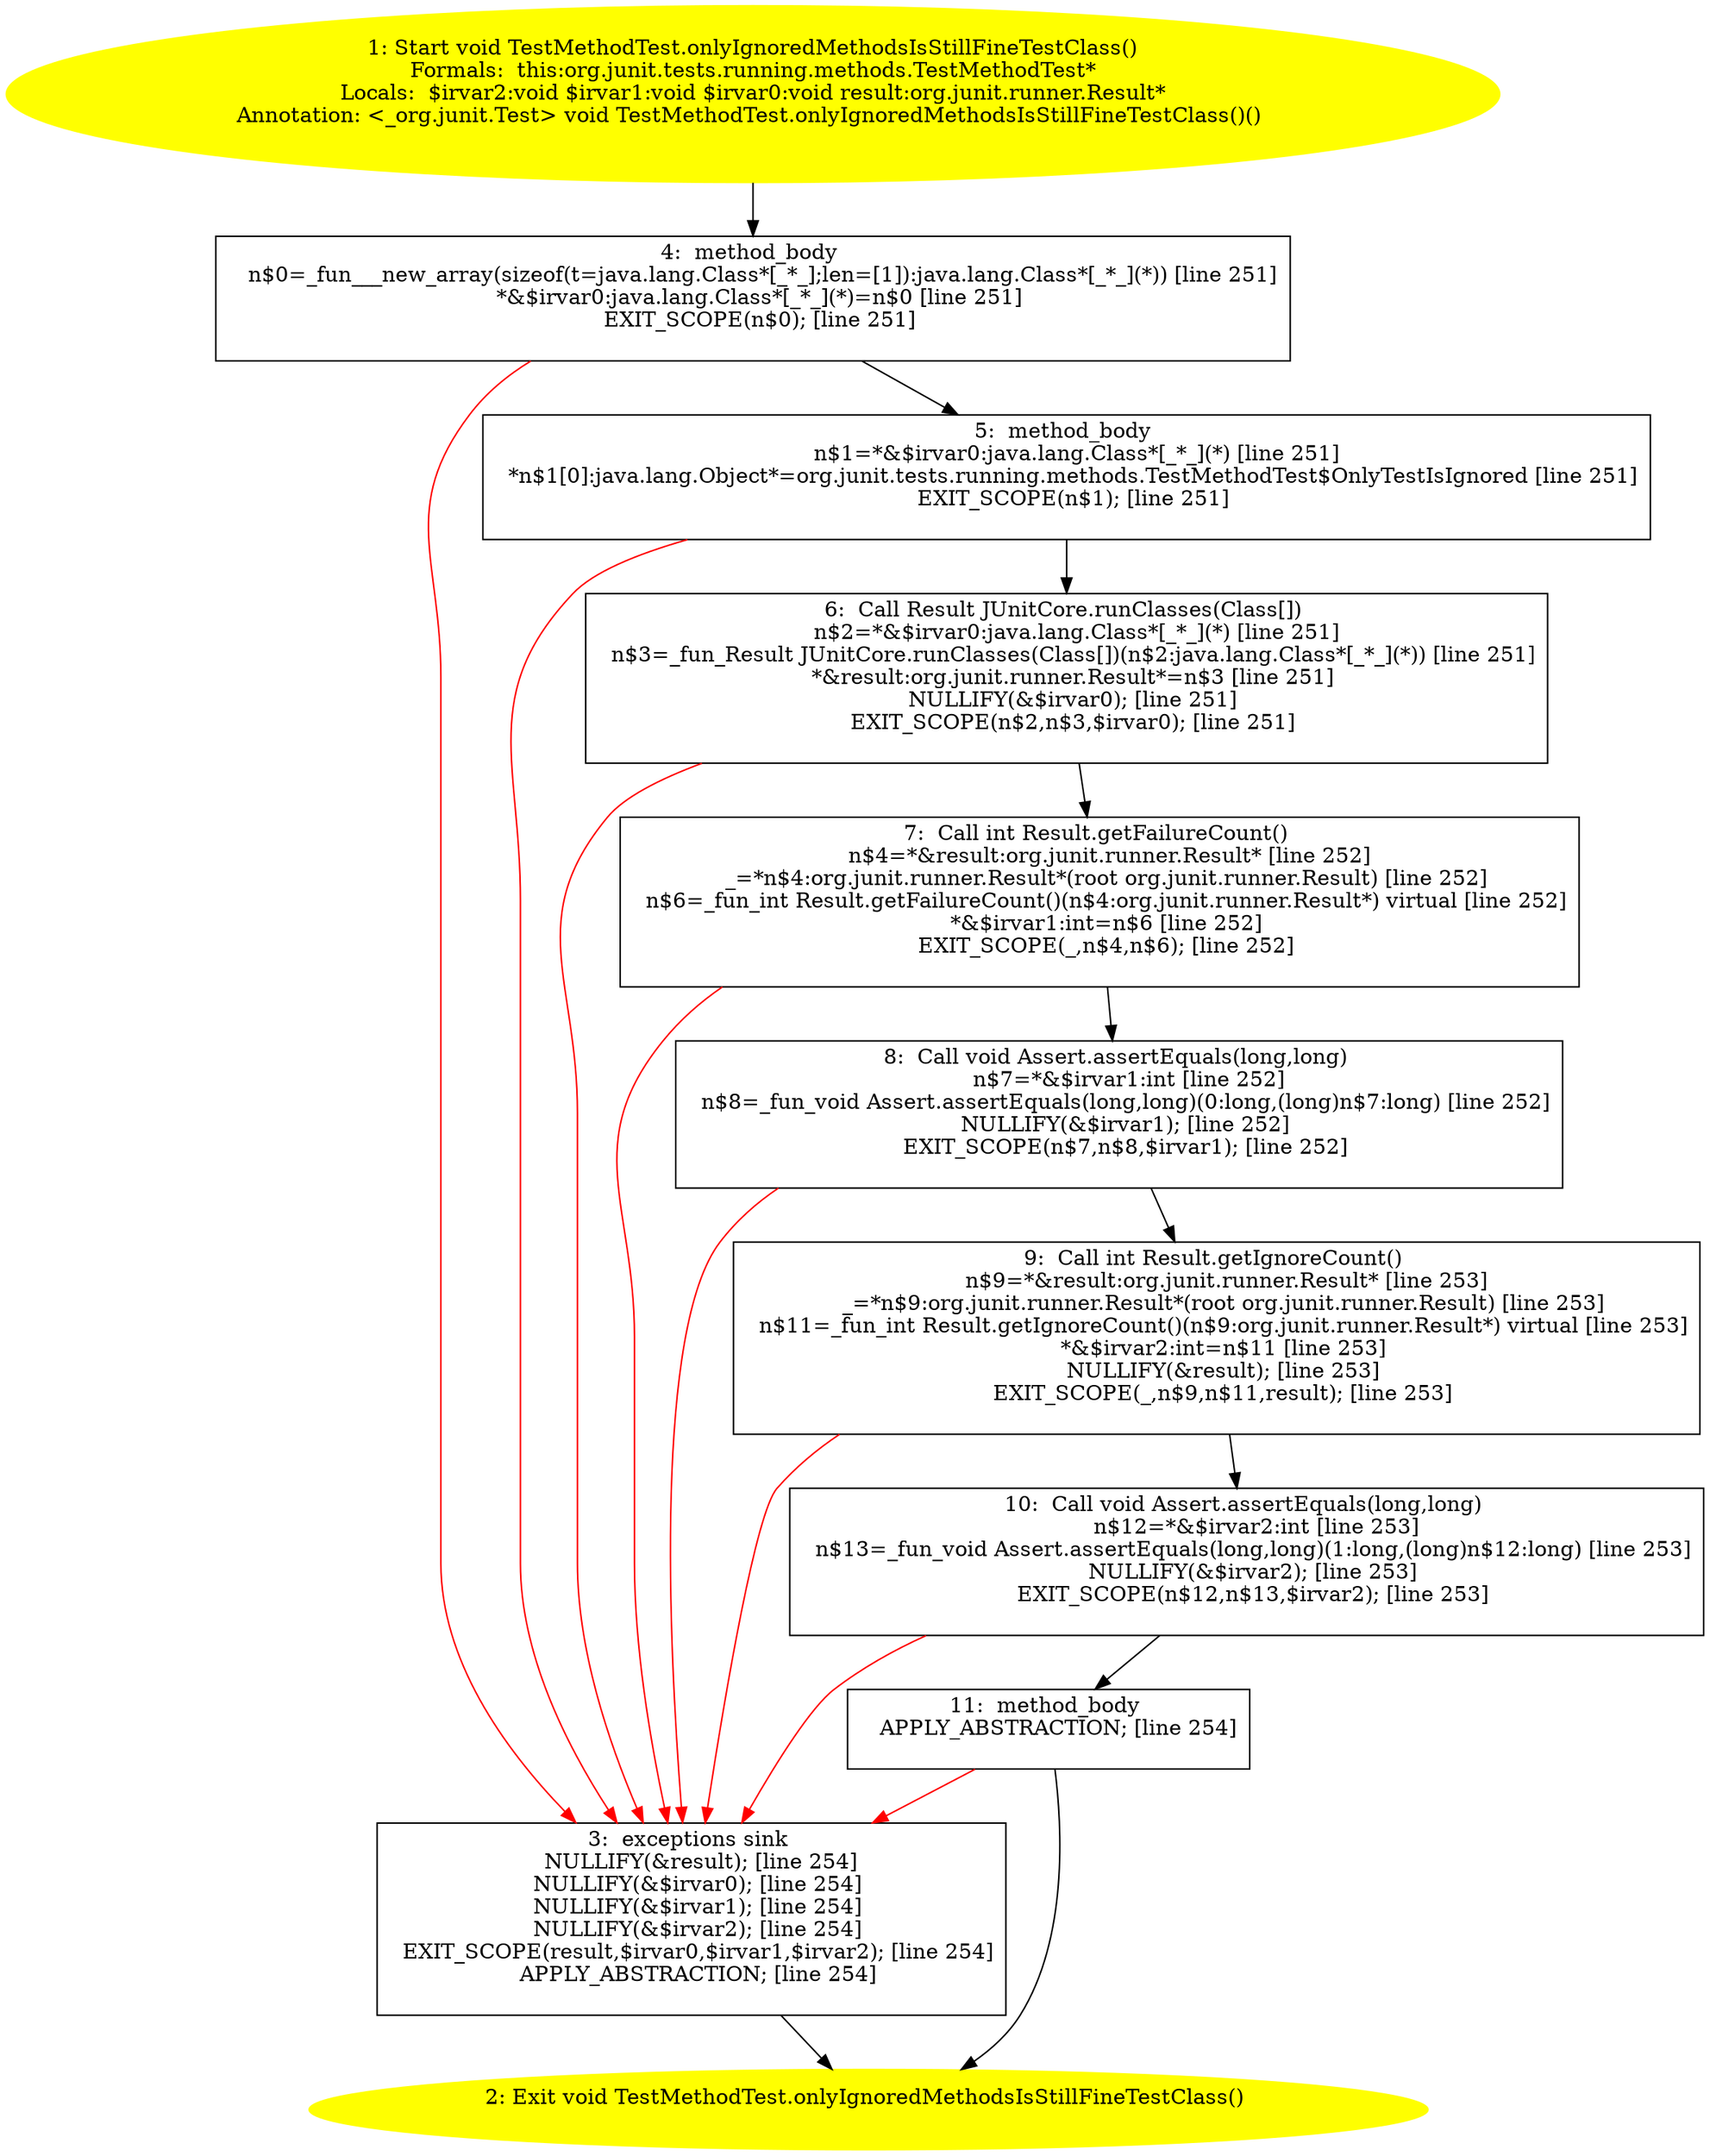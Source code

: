 /* @generated */
digraph cfg {
"org.junit.tests.running.methods.TestMethodTest.onlyIgnoredMethodsIsStillFineTestClass():void.8fde2ee8d3b7c2204b1c22be6edba8cb_1" [label="1: Start void TestMethodTest.onlyIgnoredMethodsIsStillFineTestClass()\nFormals:  this:org.junit.tests.running.methods.TestMethodTest*\nLocals:  $irvar2:void $irvar1:void $irvar0:void result:org.junit.runner.Result*\nAnnotation: <_org.junit.Test> void TestMethodTest.onlyIgnoredMethodsIsStillFineTestClass()() \n  " color=yellow style=filled]
	

	 "org.junit.tests.running.methods.TestMethodTest.onlyIgnoredMethodsIsStillFineTestClass():void.8fde2ee8d3b7c2204b1c22be6edba8cb_1" -> "org.junit.tests.running.methods.TestMethodTest.onlyIgnoredMethodsIsStillFineTestClass():void.8fde2ee8d3b7c2204b1c22be6edba8cb_4" ;
"org.junit.tests.running.methods.TestMethodTest.onlyIgnoredMethodsIsStillFineTestClass():void.8fde2ee8d3b7c2204b1c22be6edba8cb_2" [label="2: Exit void TestMethodTest.onlyIgnoredMethodsIsStillFineTestClass() \n  " color=yellow style=filled]
	

"org.junit.tests.running.methods.TestMethodTest.onlyIgnoredMethodsIsStillFineTestClass():void.8fde2ee8d3b7c2204b1c22be6edba8cb_3" [label="3:  exceptions sink \n   NULLIFY(&result); [line 254]\n  NULLIFY(&$irvar0); [line 254]\n  NULLIFY(&$irvar1); [line 254]\n  NULLIFY(&$irvar2); [line 254]\n  EXIT_SCOPE(result,$irvar0,$irvar1,$irvar2); [line 254]\n  APPLY_ABSTRACTION; [line 254]\n " shape="box"]
	

	 "org.junit.tests.running.methods.TestMethodTest.onlyIgnoredMethodsIsStillFineTestClass():void.8fde2ee8d3b7c2204b1c22be6edba8cb_3" -> "org.junit.tests.running.methods.TestMethodTest.onlyIgnoredMethodsIsStillFineTestClass():void.8fde2ee8d3b7c2204b1c22be6edba8cb_2" ;
"org.junit.tests.running.methods.TestMethodTest.onlyIgnoredMethodsIsStillFineTestClass():void.8fde2ee8d3b7c2204b1c22be6edba8cb_4" [label="4:  method_body \n   n$0=_fun___new_array(sizeof(t=java.lang.Class*[_*_];len=[1]):java.lang.Class*[_*_](*)) [line 251]\n  *&$irvar0:java.lang.Class*[_*_](*)=n$0 [line 251]\n  EXIT_SCOPE(n$0); [line 251]\n " shape="box"]
	

	 "org.junit.tests.running.methods.TestMethodTest.onlyIgnoredMethodsIsStillFineTestClass():void.8fde2ee8d3b7c2204b1c22be6edba8cb_4" -> "org.junit.tests.running.methods.TestMethodTest.onlyIgnoredMethodsIsStillFineTestClass():void.8fde2ee8d3b7c2204b1c22be6edba8cb_5" ;
	 "org.junit.tests.running.methods.TestMethodTest.onlyIgnoredMethodsIsStillFineTestClass():void.8fde2ee8d3b7c2204b1c22be6edba8cb_4" -> "org.junit.tests.running.methods.TestMethodTest.onlyIgnoredMethodsIsStillFineTestClass():void.8fde2ee8d3b7c2204b1c22be6edba8cb_3" [color="red" ];
"org.junit.tests.running.methods.TestMethodTest.onlyIgnoredMethodsIsStillFineTestClass():void.8fde2ee8d3b7c2204b1c22be6edba8cb_5" [label="5:  method_body \n   n$1=*&$irvar0:java.lang.Class*[_*_](*) [line 251]\n  *n$1[0]:java.lang.Object*=org.junit.tests.running.methods.TestMethodTest$OnlyTestIsIgnored [line 251]\n  EXIT_SCOPE(n$1); [line 251]\n " shape="box"]
	

	 "org.junit.tests.running.methods.TestMethodTest.onlyIgnoredMethodsIsStillFineTestClass():void.8fde2ee8d3b7c2204b1c22be6edba8cb_5" -> "org.junit.tests.running.methods.TestMethodTest.onlyIgnoredMethodsIsStillFineTestClass():void.8fde2ee8d3b7c2204b1c22be6edba8cb_6" ;
	 "org.junit.tests.running.methods.TestMethodTest.onlyIgnoredMethodsIsStillFineTestClass():void.8fde2ee8d3b7c2204b1c22be6edba8cb_5" -> "org.junit.tests.running.methods.TestMethodTest.onlyIgnoredMethodsIsStillFineTestClass():void.8fde2ee8d3b7c2204b1c22be6edba8cb_3" [color="red" ];
"org.junit.tests.running.methods.TestMethodTest.onlyIgnoredMethodsIsStillFineTestClass():void.8fde2ee8d3b7c2204b1c22be6edba8cb_6" [label="6:  Call Result JUnitCore.runClasses(Class[]) \n   n$2=*&$irvar0:java.lang.Class*[_*_](*) [line 251]\n  n$3=_fun_Result JUnitCore.runClasses(Class[])(n$2:java.lang.Class*[_*_](*)) [line 251]\n  *&result:org.junit.runner.Result*=n$3 [line 251]\n  NULLIFY(&$irvar0); [line 251]\n  EXIT_SCOPE(n$2,n$3,$irvar0); [line 251]\n " shape="box"]
	

	 "org.junit.tests.running.methods.TestMethodTest.onlyIgnoredMethodsIsStillFineTestClass():void.8fde2ee8d3b7c2204b1c22be6edba8cb_6" -> "org.junit.tests.running.methods.TestMethodTest.onlyIgnoredMethodsIsStillFineTestClass():void.8fde2ee8d3b7c2204b1c22be6edba8cb_7" ;
	 "org.junit.tests.running.methods.TestMethodTest.onlyIgnoredMethodsIsStillFineTestClass():void.8fde2ee8d3b7c2204b1c22be6edba8cb_6" -> "org.junit.tests.running.methods.TestMethodTest.onlyIgnoredMethodsIsStillFineTestClass():void.8fde2ee8d3b7c2204b1c22be6edba8cb_3" [color="red" ];
"org.junit.tests.running.methods.TestMethodTest.onlyIgnoredMethodsIsStillFineTestClass():void.8fde2ee8d3b7c2204b1c22be6edba8cb_7" [label="7:  Call int Result.getFailureCount() \n   n$4=*&result:org.junit.runner.Result* [line 252]\n  _=*n$4:org.junit.runner.Result*(root org.junit.runner.Result) [line 252]\n  n$6=_fun_int Result.getFailureCount()(n$4:org.junit.runner.Result*) virtual [line 252]\n  *&$irvar1:int=n$6 [line 252]\n  EXIT_SCOPE(_,n$4,n$6); [line 252]\n " shape="box"]
	

	 "org.junit.tests.running.methods.TestMethodTest.onlyIgnoredMethodsIsStillFineTestClass():void.8fde2ee8d3b7c2204b1c22be6edba8cb_7" -> "org.junit.tests.running.methods.TestMethodTest.onlyIgnoredMethodsIsStillFineTestClass():void.8fde2ee8d3b7c2204b1c22be6edba8cb_8" ;
	 "org.junit.tests.running.methods.TestMethodTest.onlyIgnoredMethodsIsStillFineTestClass():void.8fde2ee8d3b7c2204b1c22be6edba8cb_7" -> "org.junit.tests.running.methods.TestMethodTest.onlyIgnoredMethodsIsStillFineTestClass():void.8fde2ee8d3b7c2204b1c22be6edba8cb_3" [color="red" ];
"org.junit.tests.running.methods.TestMethodTest.onlyIgnoredMethodsIsStillFineTestClass():void.8fde2ee8d3b7c2204b1c22be6edba8cb_8" [label="8:  Call void Assert.assertEquals(long,long) \n   n$7=*&$irvar1:int [line 252]\n  n$8=_fun_void Assert.assertEquals(long,long)(0:long,(long)n$7:long) [line 252]\n  NULLIFY(&$irvar1); [line 252]\n  EXIT_SCOPE(n$7,n$8,$irvar1); [line 252]\n " shape="box"]
	

	 "org.junit.tests.running.methods.TestMethodTest.onlyIgnoredMethodsIsStillFineTestClass():void.8fde2ee8d3b7c2204b1c22be6edba8cb_8" -> "org.junit.tests.running.methods.TestMethodTest.onlyIgnoredMethodsIsStillFineTestClass():void.8fde2ee8d3b7c2204b1c22be6edba8cb_9" ;
	 "org.junit.tests.running.methods.TestMethodTest.onlyIgnoredMethodsIsStillFineTestClass():void.8fde2ee8d3b7c2204b1c22be6edba8cb_8" -> "org.junit.tests.running.methods.TestMethodTest.onlyIgnoredMethodsIsStillFineTestClass():void.8fde2ee8d3b7c2204b1c22be6edba8cb_3" [color="red" ];
"org.junit.tests.running.methods.TestMethodTest.onlyIgnoredMethodsIsStillFineTestClass():void.8fde2ee8d3b7c2204b1c22be6edba8cb_9" [label="9:  Call int Result.getIgnoreCount() \n   n$9=*&result:org.junit.runner.Result* [line 253]\n  _=*n$9:org.junit.runner.Result*(root org.junit.runner.Result) [line 253]\n  n$11=_fun_int Result.getIgnoreCount()(n$9:org.junit.runner.Result*) virtual [line 253]\n  *&$irvar2:int=n$11 [line 253]\n  NULLIFY(&result); [line 253]\n  EXIT_SCOPE(_,n$9,n$11,result); [line 253]\n " shape="box"]
	

	 "org.junit.tests.running.methods.TestMethodTest.onlyIgnoredMethodsIsStillFineTestClass():void.8fde2ee8d3b7c2204b1c22be6edba8cb_9" -> "org.junit.tests.running.methods.TestMethodTest.onlyIgnoredMethodsIsStillFineTestClass():void.8fde2ee8d3b7c2204b1c22be6edba8cb_10" ;
	 "org.junit.tests.running.methods.TestMethodTest.onlyIgnoredMethodsIsStillFineTestClass():void.8fde2ee8d3b7c2204b1c22be6edba8cb_9" -> "org.junit.tests.running.methods.TestMethodTest.onlyIgnoredMethodsIsStillFineTestClass():void.8fde2ee8d3b7c2204b1c22be6edba8cb_3" [color="red" ];
"org.junit.tests.running.methods.TestMethodTest.onlyIgnoredMethodsIsStillFineTestClass():void.8fde2ee8d3b7c2204b1c22be6edba8cb_10" [label="10:  Call void Assert.assertEquals(long,long) \n   n$12=*&$irvar2:int [line 253]\n  n$13=_fun_void Assert.assertEquals(long,long)(1:long,(long)n$12:long) [line 253]\n  NULLIFY(&$irvar2); [line 253]\n  EXIT_SCOPE(n$12,n$13,$irvar2); [line 253]\n " shape="box"]
	

	 "org.junit.tests.running.methods.TestMethodTest.onlyIgnoredMethodsIsStillFineTestClass():void.8fde2ee8d3b7c2204b1c22be6edba8cb_10" -> "org.junit.tests.running.methods.TestMethodTest.onlyIgnoredMethodsIsStillFineTestClass():void.8fde2ee8d3b7c2204b1c22be6edba8cb_11" ;
	 "org.junit.tests.running.methods.TestMethodTest.onlyIgnoredMethodsIsStillFineTestClass():void.8fde2ee8d3b7c2204b1c22be6edba8cb_10" -> "org.junit.tests.running.methods.TestMethodTest.onlyIgnoredMethodsIsStillFineTestClass():void.8fde2ee8d3b7c2204b1c22be6edba8cb_3" [color="red" ];
"org.junit.tests.running.methods.TestMethodTest.onlyIgnoredMethodsIsStillFineTestClass():void.8fde2ee8d3b7c2204b1c22be6edba8cb_11" [label="11:  method_body \n   APPLY_ABSTRACTION; [line 254]\n " shape="box"]
	

	 "org.junit.tests.running.methods.TestMethodTest.onlyIgnoredMethodsIsStillFineTestClass():void.8fde2ee8d3b7c2204b1c22be6edba8cb_11" -> "org.junit.tests.running.methods.TestMethodTest.onlyIgnoredMethodsIsStillFineTestClass():void.8fde2ee8d3b7c2204b1c22be6edba8cb_2" ;
	 "org.junit.tests.running.methods.TestMethodTest.onlyIgnoredMethodsIsStillFineTestClass():void.8fde2ee8d3b7c2204b1c22be6edba8cb_11" -> "org.junit.tests.running.methods.TestMethodTest.onlyIgnoredMethodsIsStillFineTestClass():void.8fde2ee8d3b7c2204b1c22be6edba8cb_3" [color="red" ];
}
